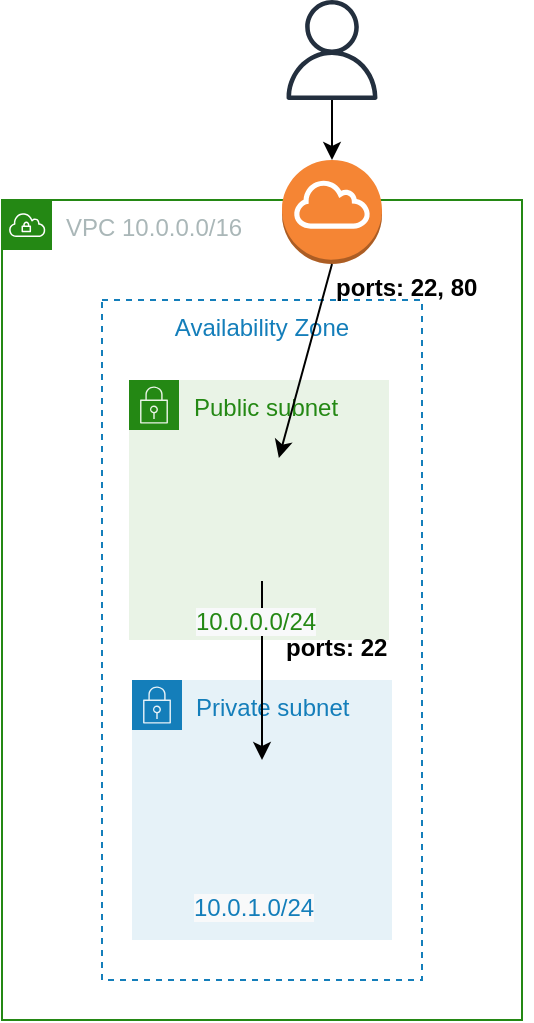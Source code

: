 <mxfile version="14.1.2" type="device"><diagram id="Ht1M8jgEwFfnCIfOTk4-" name="Page-1"><mxGraphModel dx="868" dy="482" grid="1" gridSize="10" guides="1" tooltips="1" connect="1" arrows="1" fold="1" page="1" pageScale="1" pageWidth="1169" pageHeight="827" math="0" shadow="0"><root><mxCell id="0"/><mxCell id="1" parent="0"/><mxCell id="s3SghRDobSDwuMahroAz-1" value="VPC 10.0.0.0/16" style="points=[[0,0],[0.25,0],[0.5,0],[0.75,0],[1,0],[1,0.25],[1,0.5],[1,0.75],[1,1],[0.75,1],[0.5,1],[0.25,1],[0,1],[0,0.75],[0,0.5],[0,0.25]];outlineConnect=0;gradientColor=none;html=1;whiteSpace=wrap;fontSize=12;fontStyle=0;shape=mxgraph.aws4.group;grIcon=mxgraph.aws4.group_vpc;strokeColor=#248814;fillColor=none;verticalAlign=top;align=left;spacingLeft=30;fontColor=#AAB7B8;dashed=0;" parent="1" vertex="1"><mxGeometry x="320" y="120" width="260" height="410" as="geometry"/></mxCell><mxCell id="s3SghRDobSDwuMahroAz-2" value="" style="outlineConnect=0;fontColor=#232F3E;gradientColor=none;fillColor=#232F3E;strokeColor=none;dashed=0;verticalLabelPosition=bottom;verticalAlign=top;align=center;html=1;fontSize=12;fontStyle=0;aspect=fixed;pointerEvents=1;shape=mxgraph.aws4.user;" parent="1" vertex="1"><mxGeometry x="460" y="20" width="50" height="50" as="geometry"/></mxCell><mxCell id="s3SghRDobSDwuMahroAz-3" value="" style="outlineConnect=0;dashed=0;verticalLabelPosition=bottom;verticalAlign=top;align=center;html=1;shape=mxgraph.aws3.internet_gateway;fillColor=#F58534;gradientColor=none;" parent="1" vertex="1"><mxGeometry x="460" y="100" width="50" height="52" as="geometry"/></mxCell><mxCell id="s3SghRDobSDwuMahroAz-4" value="Availability Zone" style="fillColor=none;strokeColor=#147EBA;dashed=1;verticalAlign=top;fontStyle=0;fontColor=#147EBA;" parent="1" vertex="1"><mxGeometry x="370" y="170" width="160" height="340" as="geometry"/></mxCell><mxCell id="s3SghRDobSDwuMahroAz-6" value="Public subnet&lt;br&gt;" style="points=[[0,0],[0.25,0],[0.5,0],[0.75,0],[1,0],[1,0.25],[1,0.5],[1,0.75],[1,1],[0.75,1],[0.5,1],[0.25,1],[0,1],[0,0.75],[0,0.5],[0,0.25]];outlineConnect=0;gradientColor=none;html=1;whiteSpace=wrap;fontSize=12;fontStyle=0;shape=mxgraph.aws4.group;grIcon=mxgraph.aws4.group_security_group;grStroke=0;strokeColor=#248814;fillColor=#E9F3E6;verticalAlign=top;align=left;spacingLeft=30;fontColor=#248814;dashed=0;" parent="1" vertex="1"><mxGeometry x="383.5" y="210" width="130" height="130" as="geometry"/></mxCell><mxCell id="s3SghRDobSDwuMahroAz-8" value="Private subnet" style="points=[[0,0],[0.25,0],[0.5,0],[0.75,0],[1,0],[1,0.25],[1,0.5],[1,0.75],[1,1],[0.75,1],[0.5,1],[0.25,1],[0,1],[0,0.75],[0,0.5],[0,0.25]];outlineConnect=0;gradientColor=none;html=1;whiteSpace=wrap;fontSize=12;fontStyle=0;shape=mxgraph.aws4.group;grIcon=mxgraph.aws4.group_security_group;grStroke=0;strokeColor=#147EBA;fillColor=#E6F2F8;verticalAlign=top;align=left;spacingLeft=30;fontColor=#147EBA;dashed=0;" parent="1" vertex="1"><mxGeometry x="385" y="360" width="130" height="130" as="geometry"/></mxCell><mxCell id="s3SghRDobSDwuMahroAz-10" value="" style="endArrow=classic;html=1;entryX=0.5;entryY=0;entryDx=0;entryDy=0;entryPerimeter=0;" parent="1" source="s3SghRDobSDwuMahroAz-2" target="s3SghRDobSDwuMahroAz-3" edge="1"><mxGeometry width="50" height="50" relative="1" as="geometry"><mxPoint x="520" y="350" as="sourcePoint"/><mxPoint x="570" y="300" as="targetPoint"/></mxGeometry></mxCell><mxCell id="s3SghRDobSDwuMahroAz-11" value="" style="endArrow=classic;html=1;exitX=0.5;exitY=1;exitDx=0;exitDy=0;exitPerimeter=0;" parent="1" source="s3SghRDobSDwuMahroAz-3" edge="1"><mxGeometry width="50" height="50" relative="1" as="geometry"><mxPoint x="520" y="350" as="sourcePoint"/><mxPoint x="458.428" y="249" as="targetPoint"/></mxGeometry></mxCell><mxCell id="s3SghRDobSDwuMahroAz-19" value="" style="endArrow=classic;html=1;exitX=0.5;exitY=1;exitDx=0;exitDy=0;exitPerimeter=0;entryX=0.5;entryY=0;entryDx=0;entryDy=0;entryPerimeter=0;" parent="1" edge="1"><mxGeometry width="50" height="50" relative="1" as="geometry"><mxPoint x="450.005" y="310.5" as="sourcePoint"/><mxPoint x="450.005" y="400" as="targetPoint"/></mxGeometry></mxCell><mxCell id="s3SghRDobSDwuMahroAz-27" value="&lt;span style=&quot;color: rgb(36 , 136 , 20) ; font-family: &amp;#34;helvetica&amp;#34; ; font-size: 12px ; font-style: normal ; font-weight: 400 ; letter-spacing: normal ; text-align: left ; text-indent: 0px ; text-transform: none ; word-spacing: 0px ; background-color: rgb(248 , 249 , 250) ; display: inline ; float: none&quot;&gt;10.0.0.0/24&lt;br&gt;&lt;/span&gt;" style="text;whiteSpace=wrap;html=1;" parent="1" vertex="1"><mxGeometry x="415" y="317" width="100" height="30" as="geometry"/></mxCell><mxCell id="s3SghRDobSDwuMahroAz-29" value="&lt;span style=&quot;color: rgb(20 , 126 , 186) ; font-family: &amp;#34;helvetica&amp;#34; ; font-size: 12px ; font-style: normal ; font-weight: 400 ; letter-spacing: normal ; text-align: left ; text-indent: 0px ; text-transform: none ; word-spacing: 0px ; background-color: rgb(248 , 249 , 250) ; display: inline ; float: none&quot;&gt;10.0.1.0/24&lt;/span&gt;" style="text;whiteSpace=wrap;html=1;" parent="1" vertex="1"><mxGeometry x="413.5" y="460" width="100" height="30" as="geometry"/></mxCell><mxCell id="BBJBfskb42g6hsdkB9ek-4" value="&lt;font face=&quot;helvetica&quot;&gt;&lt;b&gt;ports: 22&lt;/b&gt;&lt;/font&gt;" style="text;whiteSpace=wrap;html=1;" vertex="1" parent="1"><mxGeometry x="460" y="330" width="100" height="30" as="geometry"/></mxCell><mxCell id="BBJBfskb42g6hsdkB9ek-5" value="&lt;font face=&quot;helvetica&quot;&gt;&lt;b&gt;ports: 22, 80&lt;/b&gt;&lt;/font&gt;" style="text;whiteSpace=wrap;html=1;" vertex="1" parent="1"><mxGeometry x="485" y="150" width="100" height="30" as="geometry"/></mxCell></root></mxGraphModel></diagram></mxfile>